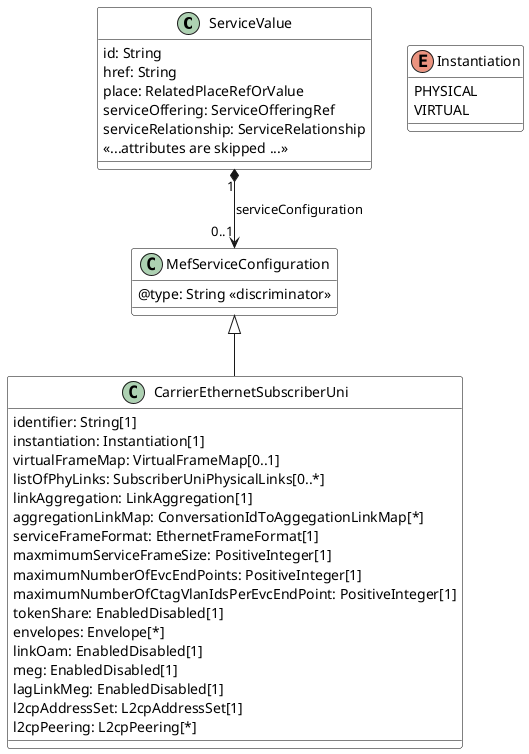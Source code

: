 @startuml
skinparam {
    ClassBackgroundColor White
    ClassBorderColor Black
}

class ServiceValue {
    id: String
    href: String
    place: RelatedPlaceRefOrValue
    serviceOffering: ServiceOfferingRef
    serviceRelationship: ServiceRelationship
    << ...attributes are skipped ...>>
}

class MefServiceConfiguration {
    @type: String <<discriminator>>
}

class CarrierEthernetSubscriberUni {
    identifier: String[1]
    instantiation: Instantiation[1]
    virtualFrameMap: VirtualFrameMap[0..1]
    listOfPhyLinks: SubscriberUniPhysicalLinks[0..*]
    linkAggregation: LinkAggregation[1]
    aggregationLinkMap: ConversationIdToAggegationLinkMap[*]
    serviceFrameFormat: EthernetFrameFormat[1]
    maxmimumServiceFrameSize: PositiveInteger[1]
    maximumNumberOfEvcEndPoints: PositiveInteger[1]
    maximumNumberOfCtagVlanIdsPerEvcEndPoint: PositiveInteger[1]
    tokenShare: EnabledDisabled[1]
    envelopes: Envelope[*]
    linkOam: EnabledDisabled[1]
    meg: EnabledDisabled[1]
    lagLinkMeg: EnabledDisabled[1]
    l2cpAddressSet: L2cpAddressSet[1]
    l2cpPeering: L2cpPeering[*]
}

enum Instantiation {
    PHYSICAL
    VIRTUAL
}

MefServiceConfiguration <|-- CarrierEthernetSubscriberUni
ServiceValue "1" *--> "0..1" MefServiceConfiguration: serviceConfiguration

@enduml